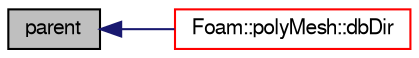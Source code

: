 digraph "parent"
{
  bgcolor="transparent";
  edge [fontname="FreeSans",fontsize="10",labelfontname="FreeSans",labelfontsize="10"];
  node [fontname="FreeSans",fontsize="10",shape=record];
  rankdir="LR";
  Node2372 [label="parent",height=0.2,width=0.4,color="black", fillcolor="grey75", style="filled", fontcolor="black"];
  Node2372 -> Node2373 [dir="back",color="midnightblue",fontsize="10",style="solid",fontname="FreeSans"];
  Node2373 [label="Foam::polyMesh::dbDir",height=0.2,width=0.4,color="red",URL="$a27410.html#a512ba0ea18ed10e111d17d5349600de7",tooltip="Override the objectRegistry dbDir for a single-region case. "];
}
